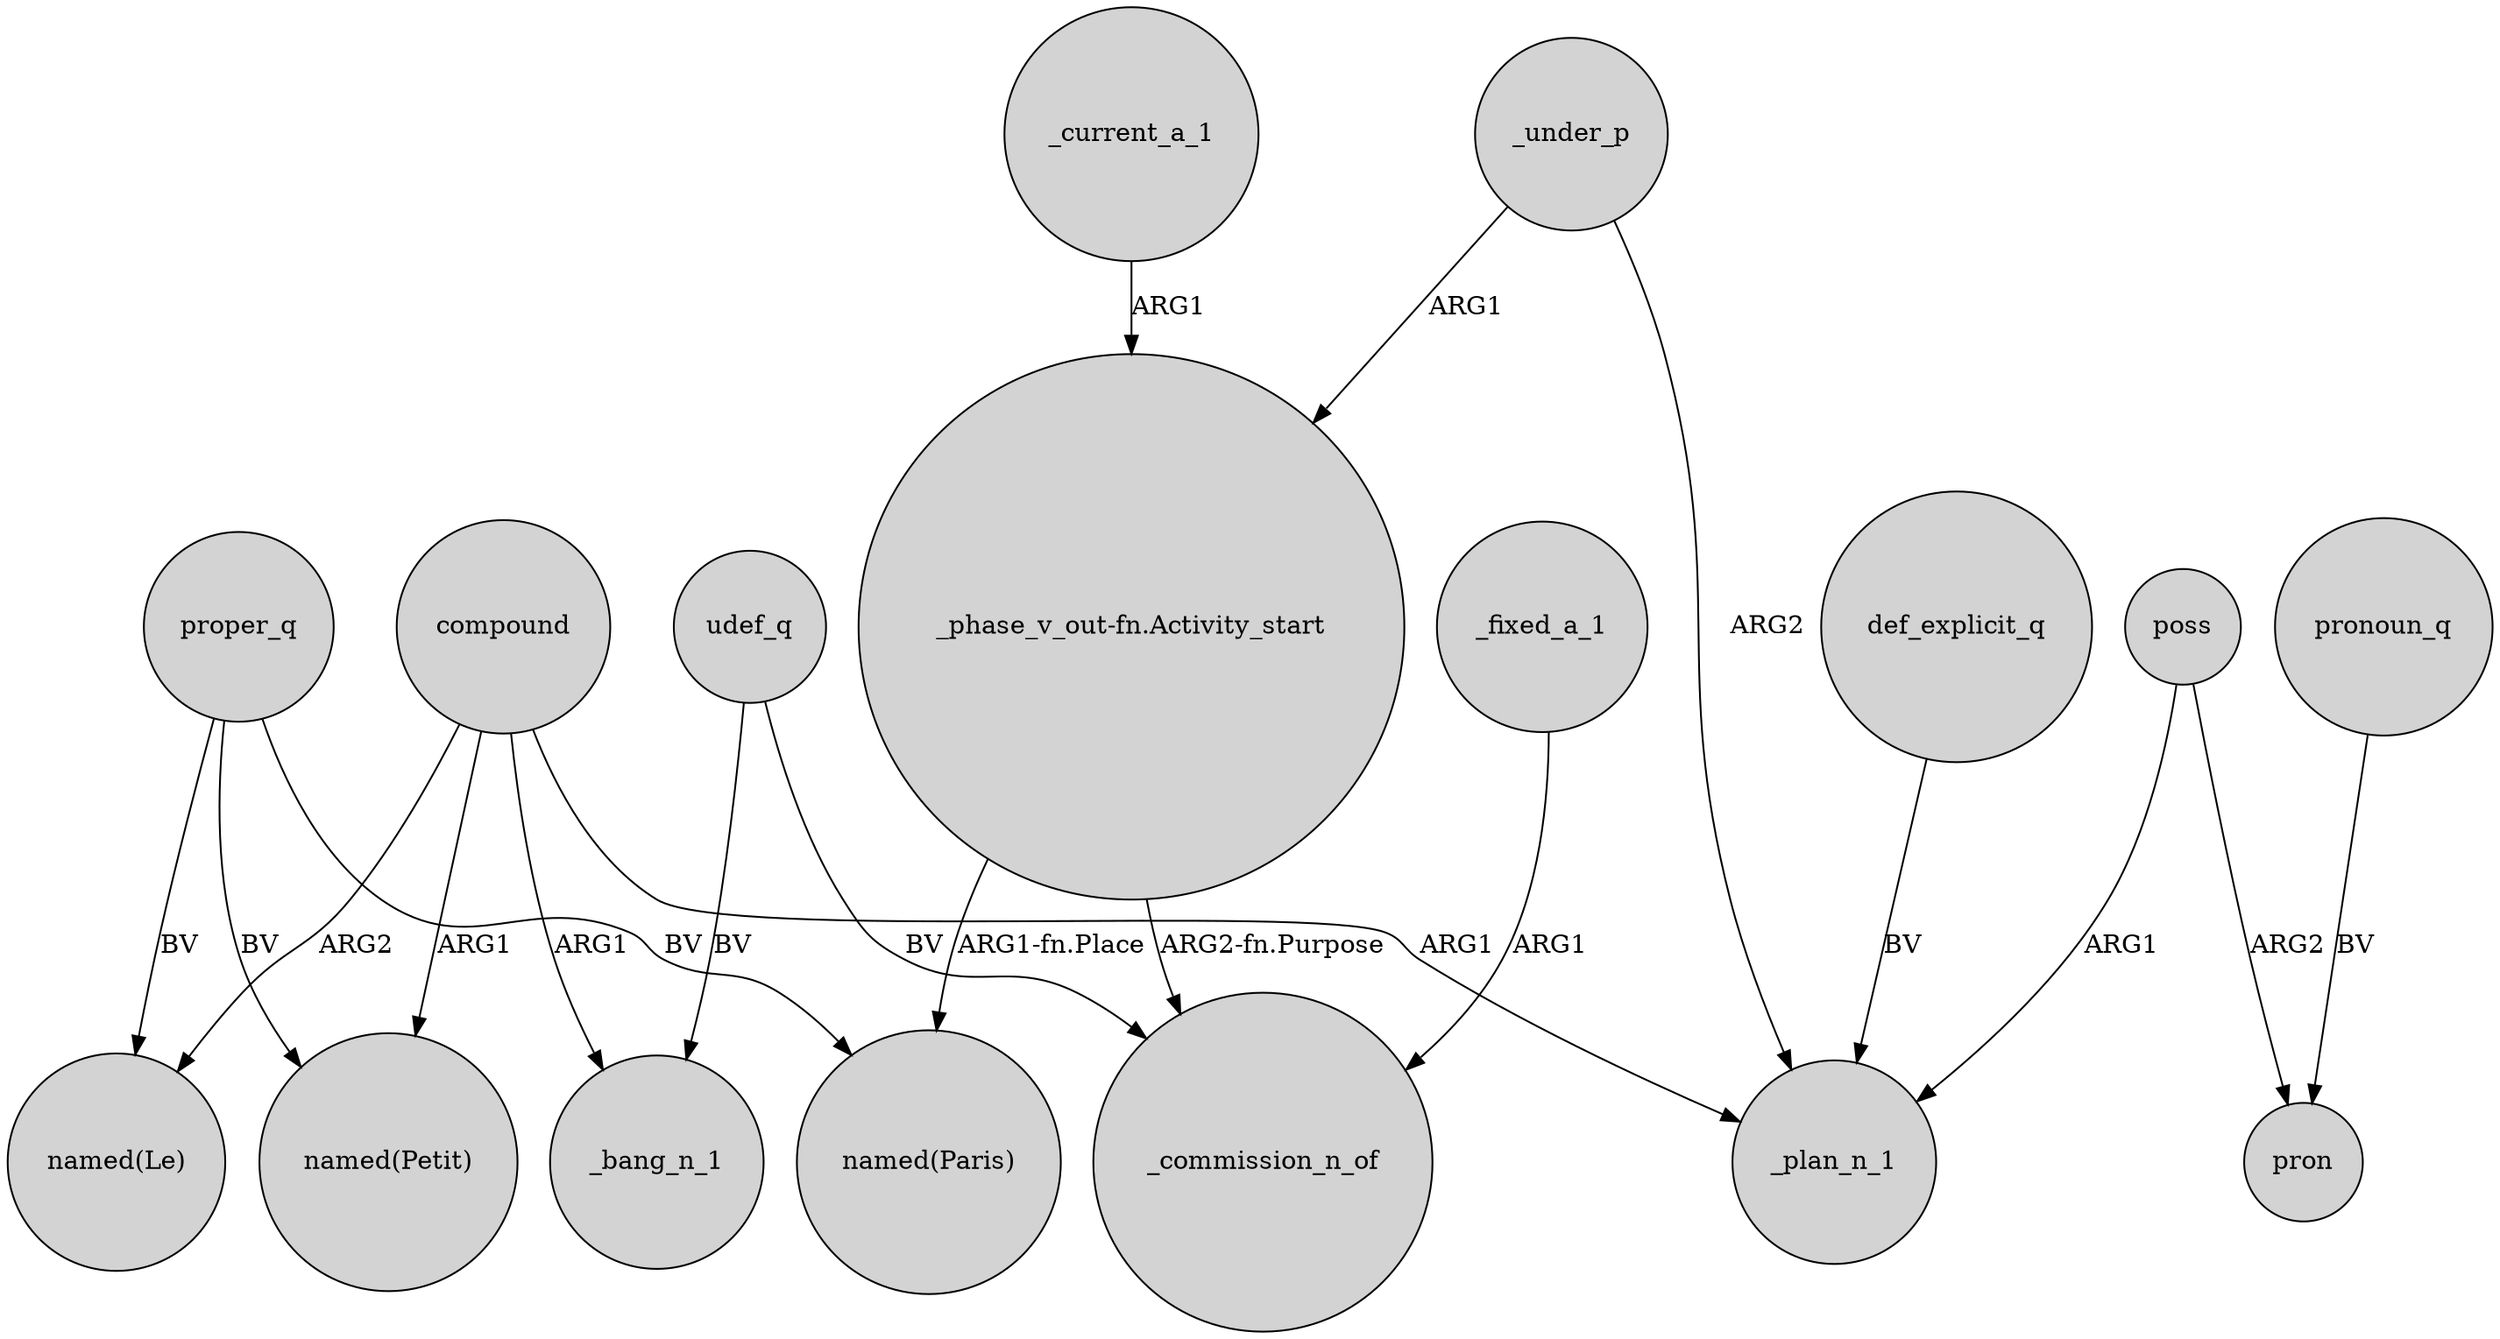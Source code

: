 digraph {
	node [shape=circle style=filled]
	proper_q -> "named(Le)" [label=BV]
	udef_q -> _bang_n_1 [label=BV]
	compound -> "named(Petit)" [label=ARG1]
	def_explicit_q -> _plan_n_1 [label=BV]
	_under_p -> "_phase_v_out-fn.Activity_start" [label=ARG1]
	compound -> "named(Le)" [label=ARG2]
	_under_p -> _plan_n_1 [label=ARG2]
	pronoun_q -> pron [label=BV]
	poss -> pron [label=ARG2]
	poss -> _plan_n_1 [label=ARG1]
	_current_a_1 -> "_phase_v_out-fn.Activity_start" [label=ARG1]
	compound -> _bang_n_1 [label=ARG1]
	proper_q -> "named(Petit)" [label=BV]
	udef_q -> _commission_n_of [label=BV]
	proper_q -> "named(Paris)" [label=BV]
	compound -> _plan_n_1 [label=ARG1]
	"_phase_v_out-fn.Activity_start" -> _commission_n_of [label="ARG2-fn.Purpose"]
	_fixed_a_1 -> _commission_n_of [label=ARG1]
	"_phase_v_out-fn.Activity_start" -> "named(Paris)" [label="ARG1-fn.Place"]
}
